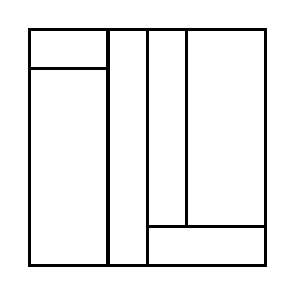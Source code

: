\begin{tikzpicture}[very thick, scale=.5]
    \draw (0,5) rectangle (2,6);
    \draw (0,0) rectangle (2,5);
    \draw (2,0) rectangle (3,6);
    \draw (3,1) rectangle (4,6);
    \draw (4,1) rectangle (6,6);
    \draw (3,0) rectangle (6,1);
\end{tikzpicture}
